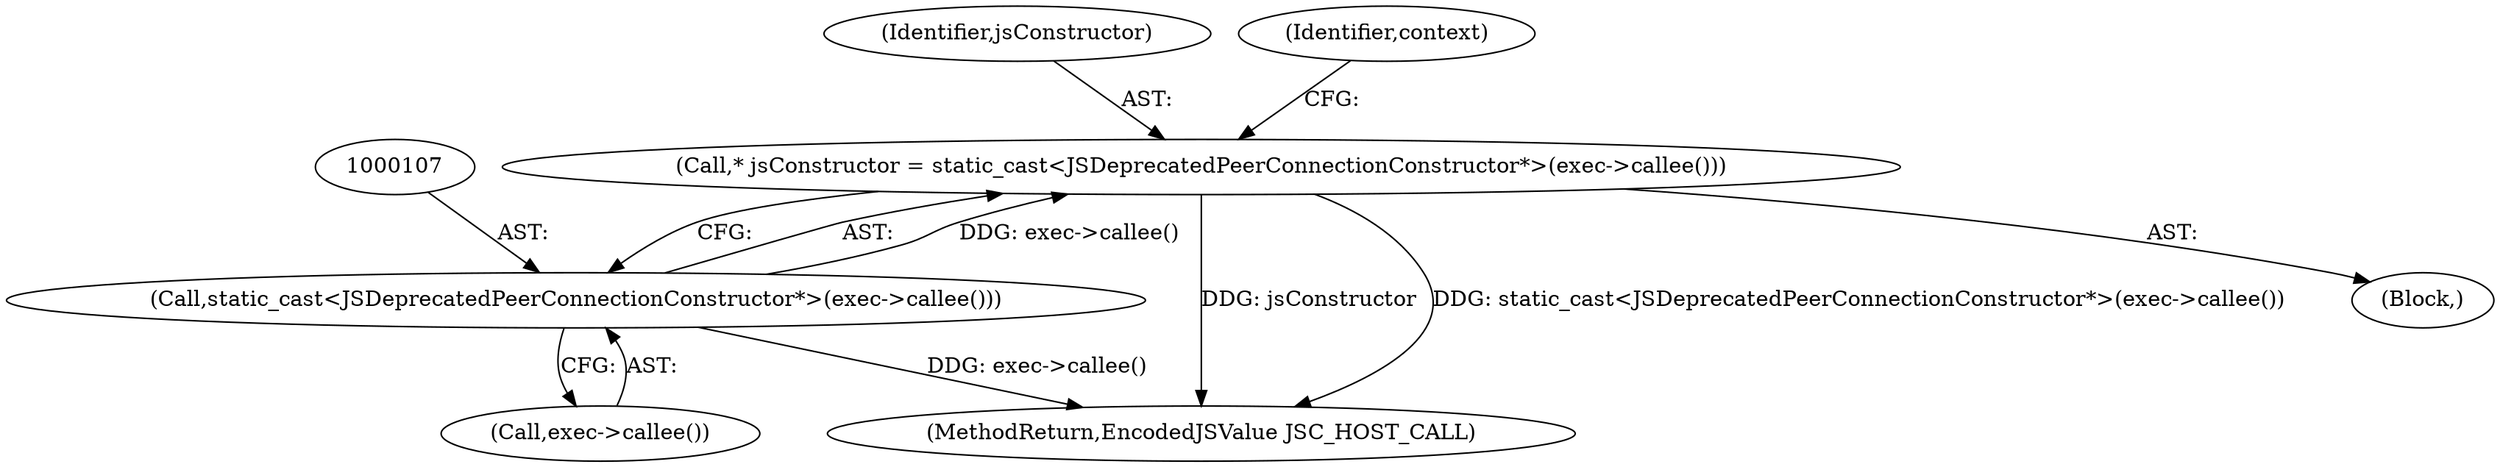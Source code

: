 digraph "0_Chrome_b944f670bb7a8a919daac497a4ea0536c954c201_1@pointer" {
"1000104" [label="(Call,* jsConstructor = static_cast<JSDeprecatedPeerConnectionConstructor*>(exec->callee()))"];
"1000106" [label="(Call,static_cast<JSDeprecatedPeerConnectionConstructor*>(exec->callee()))"];
"1000177" [label="(MethodReturn,EncodedJSValue JSC_HOST_CALL)"];
"1000108" [label="(Call,exec->callee())"];
"1000104" [label="(Call,* jsConstructor = static_cast<JSDeprecatedPeerConnectionConstructor*>(exec->callee()))"];
"1000105" [label="(Identifier,jsConstructor)"];
"1000102" [label="(Block,)"];
"1000111" [label="(Identifier,context)"];
"1000106" [label="(Call,static_cast<JSDeprecatedPeerConnectionConstructor*>(exec->callee()))"];
"1000104" -> "1000102"  [label="AST: "];
"1000104" -> "1000106"  [label="CFG: "];
"1000105" -> "1000104"  [label="AST: "];
"1000106" -> "1000104"  [label="AST: "];
"1000111" -> "1000104"  [label="CFG: "];
"1000104" -> "1000177"  [label="DDG: jsConstructor"];
"1000104" -> "1000177"  [label="DDG: static_cast<JSDeprecatedPeerConnectionConstructor*>(exec->callee())"];
"1000106" -> "1000104"  [label="DDG: exec->callee()"];
"1000106" -> "1000108"  [label="CFG: "];
"1000107" -> "1000106"  [label="AST: "];
"1000108" -> "1000106"  [label="AST: "];
"1000106" -> "1000177"  [label="DDG: exec->callee()"];
}
